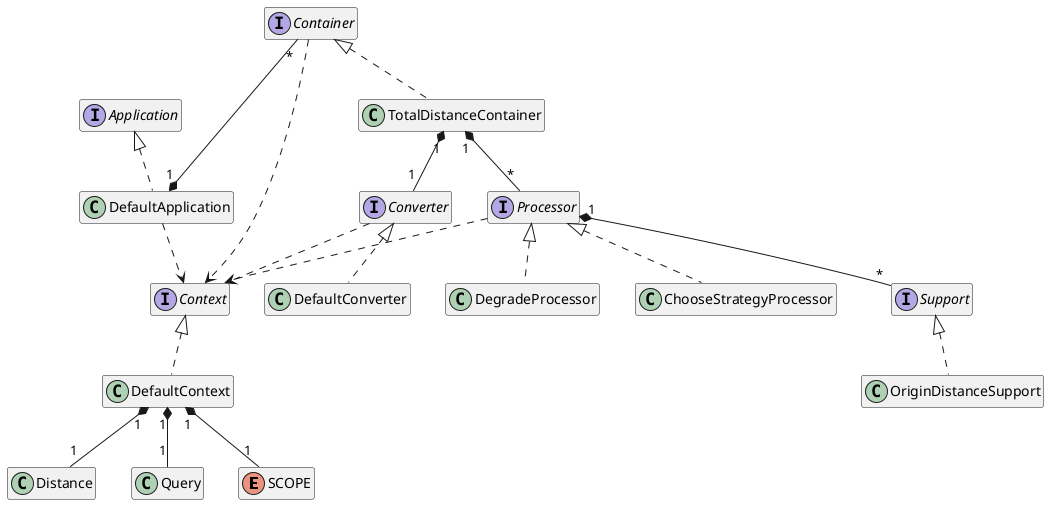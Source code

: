 @startuml
hide empty members

together {

enum SCOPE
class Query
class Distance
}

together {
interface Context
class DefaultContext
interface Application
class DefaultApplication
}

together {
interface Container
class TotalDistanceContainer
interface Processor
class ChooseStrategyProcessor
class DegradeProcessor
interface Converter
class DefaultConverter
}

together {

}

together {

}

together {
interface Support
class OriginDistanceSupport
}

Container <|.. TotalDistanceContainer
DefaultApplication ..> Context
Container ..> Context
Converter ..> Context
Processor ..> Context
Context <|.. DefaultContext
Converter <|.. DefaultConverter
Processor <|.. ChooseStrategyProcessor
Processor <|.. DegradeProcessor
Support <|.. OriginDistanceSupport
TotalDistanceContainer "1" *-- "1" Converter
TotalDistanceContainer "1" *-- "*" Processor
Processor "1" *-- "*" Support
Application <|.. DefaultApplication

DefaultApplication "1" *-- "*" Container
DefaultContext "1" *-- "1" SCOPE
DefaultContext "1" *-- "1" Distance
DefaultContext "1" *-- "1" Query
@enduml